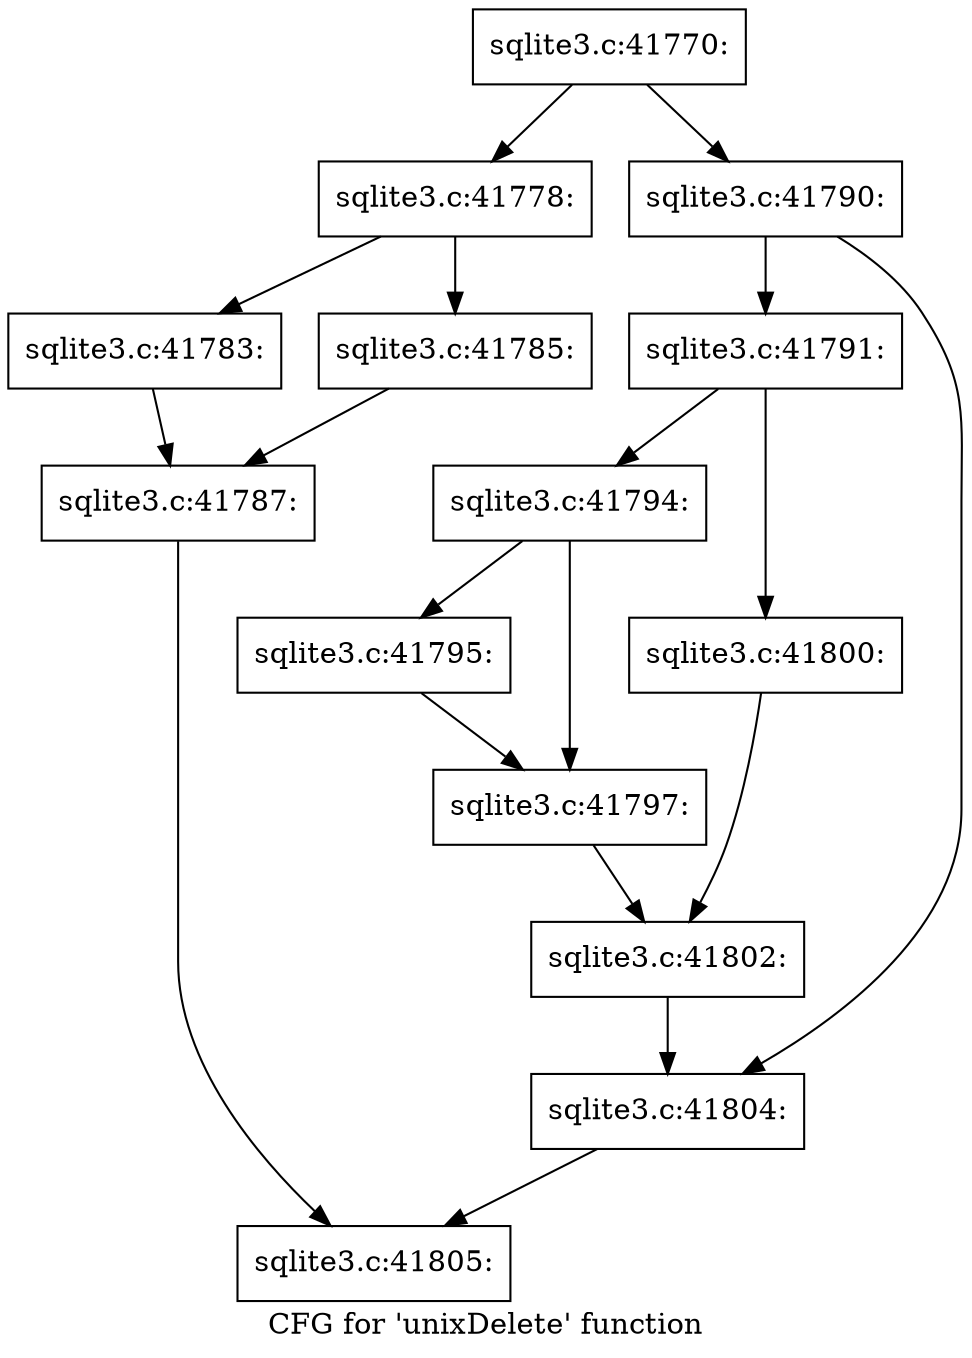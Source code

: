digraph "CFG for 'unixDelete' function" {
	label="CFG for 'unixDelete' function";

	Node0x55c0f716e4a0 [shape=record,label="{sqlite3.c:41770:}"];
	Node0x55c0f716e4a0 -> Node0x55c0f71b3e50;
	Node0x55c0f716e4a0 -> Node0x55c0f71b3ea0;
	Node0x55c0f71b3e50 [shape=record,label="{sqlite3.c:41778:}"];
	Node0x55c0f71b3e50 -> Node0x55c0f71b44c0;
	Node0x55c0f71b3e50 -> Node0x55c0f71b4560;
	Node0x55c0f71b44c0 [shape=record,label="{sqlite3.c:41783:}"];
	Node0x55c0f71b44c0 -> Node0x55c0f71b4510;
	Node0x55c0f71b4560 [shape=record,label="{sqlite3.c:41785:}"];
	Node0x55c0f71b4560 -> Node0x55c0f71b4510;
	Node0x55c0f71b4510 [shape=record,label="{sqlite3.c:41787:}"];
	Node0x55c0f71b4510 -> Node0x55c0f7190330;
	Node0x55c0f71b3ea0 [shape=record,label="{sqlite3.c:41790:}"];
	Node0x55c0f71b3ea0 -> Node0x55c0f71b52e0;
	Node0x55c0f71b3ea0 -> Node0x55c0f71b5330;
	Node0x55c0f71b52e0 [shape=record,label="{sqlite3.c:41791:}"];
	Node0x55c0f71b52e0 -> Node0x55c0f71b5ea0;
	Node0x55c0f71b52e0 -> Node0x55c0f71b5f40;
	Node0x55c0f71b5ea0 [shape=record,label="{sqlite3.c:41794:}"];
	Node0x55c0f71b5ea0 -> Node0x55c0f71b6350;
	Node0x55c0f71b5ea0 -> Node0x55c0f71b63a0;
	Node0x55c0f71b6350 [shape=record,label="{sqlite3.c:41795:}"];
	Node0x55c0f71b6350 -> Node0x55c0f71b63a0;
	Node0x55c0f71b63a0 [shape=record,label="{sqlite3.c:41797:}"];
	Node0x55c0f71b63a0 -> Node0x55c0f71b5ef0;
	Node0x55c0f71b5f40 [shape=record,label="{sqlite3.c:41800:}"];
	Node0x55c0f71b5f40 -> Node0x55c0f71b5ef0;
	Node0x55c0f71b5ef0 [shape=record,label="{sqlite3.c:41802:}"];
	Node0x55c0f71b5ef0 -> Node0x55c0f71b5330;
	Node0x55c0f71b5330 [shape=record,label="{sqlite3.c:41804:}"];
	Node0x55c0f71b5330 -> Node0x55c0f7190330;
	Node0x55c0f7190330 [shape=record,label="{sqlite3.c:41805:}"];
}
